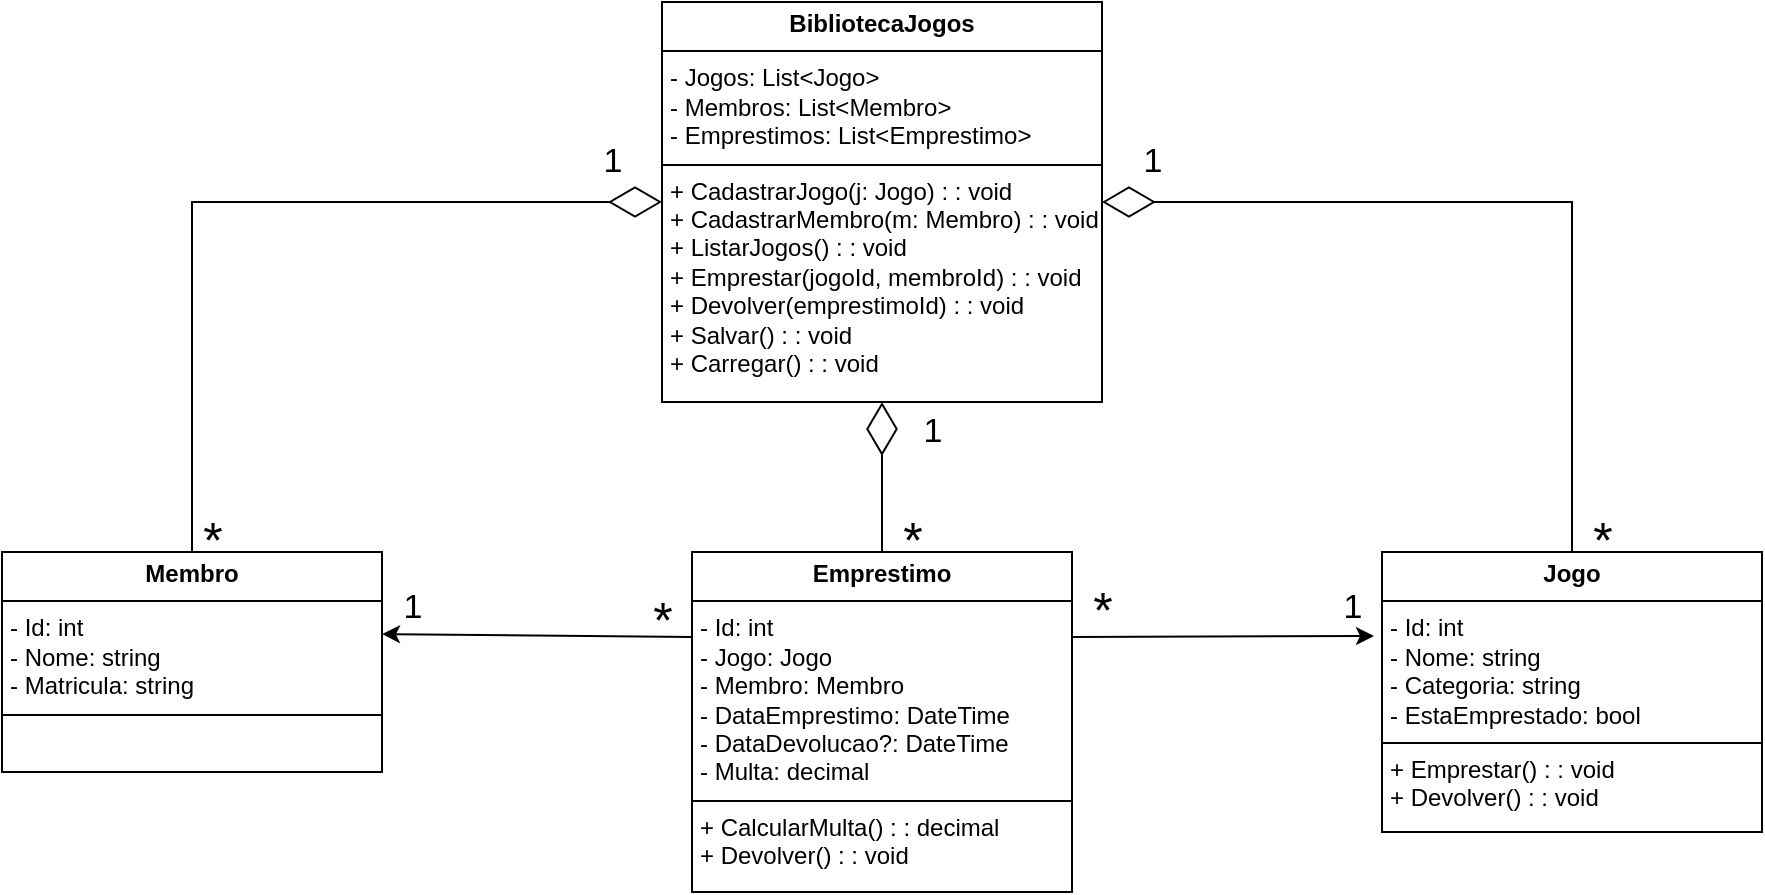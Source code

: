 <mxfile version="28.1.2">
  <diagram name="Page-1" id="c4acf3e9-155e-7222-9cf6-157b1a14988f">
    <mxGraphModel dx="1426" dy="777" grid="1" gridSize="10" guides="1" tooltips="1" connect="1" arrows="1" fold="1" page="1" pageScale="1" pageWidth="1100" pageHeight="850" background="none" math="0" shadow="0">
      <root>
        <mxCell id="0" />
        <mxCell id="1" parent="0" />
        <mxCell id="RS6C_gCxSn7v0s2dolcT-1" value="&lt;p style=&quot;margin:0px;margin-top:4px;text-align:center;&quot;&gt;&lt;b&gt;Jogo&lt;/b&gt;&lt;/p&gt;&lt;hr size=&quot;1&quot; style=&quot;border-style:solid;&quot;&gt;&lt;p style=&quot;margin:0px;margin-left:4px;&quot;&gt;- Id: int&lt;/p&gt;&lt;p style=&quot;margin:0px;margin-left:4px;&quot;&gt;- Nome: string&lt;/p&gt;&lt;p style=&quot;margin:0px;margin-left:4px;&quot;&gt;- Categoria: string&lt;/p&gt;&lt;p style=&quot;margin:0px;margin-left:4px;&quot;&gt;- EstaEmprestado: bool&lt;/p&gt;&lt;hr size=&quot;1&quot; style=&quot;border-style:solid;&quot;&gt;&lt;p style=&quot;margin:0px;margin-left:4px;&quot;&gt;+ Emprestar() : : void&lt;br&gt;+ Devolver() : : void&lt;/p&gt;" style="verticalAlign=top;align=left;overflow=fill;html=1;whiteSpace=wrap;" vertex="1" parent="1">
          <mxGeometry x="800" y="500" width="190" height="140" as="geometry" />
        </mxCell>
        <mxCell id="RS6C_gCxSn7v0s2dolcT-2" value="&lt;p style=&quot;margin:0px;margin-top:4px;text-align:center;&quot;&gt;&lt;b&gt;Membro&lt;/b&gt;&lt;/p&gt;&lt;hr size=&quot;1&quot; style=&quot;border-style:solid;&quot;&gt;&lt;p style=&quot;margin:0px;margin-left:4px;&quot;&gt;- Id: int&amp;nbsp; &amp;nbsp; &amp;nbsp; &amp;nbsp; &amp;nbsp;&lt;/p&gt;&lt;p style=&quot;margin:0px;margin-left:4px;&quot;&gt;- Nome: string&amp;nbsp; &amp;nbsp;&amp;nbsp;&lt;/p&gt;&lt;p style=&quot;margin:0px;margin-left:4px;&quot;&gt;- Matricula: string&lt;br&gt;&lt;/p&gt;&lt;hr size=&quot;1&quot; style=&quot;border-style:solid;&quot;&gt;&lt;p style=&quot;margin:0px;margin-left:4px;&quot;&gt;&lt;br&gt;&lt;/p&gt;" style="verticalAlign=top;align=left;overflow=fill;html=1;whiteSpace=wrap;" vertex="1" parent="1">
          <mxGeometry x="110" y="500" width="190" height="110" as="geometry" />
        </mxCell>
        <mxCell id="RS6C_gCxSn7v0s2dolcT-3" value="&lt;p style=&quot;margin:0px;margin-top:4px;text-align:center;&quot;&gt;&lt;b&gt;Emprestimo&lt;/b&gt;&lt;/p&gt;&lt;hr size=&quot;1&quot; style=&quot;border-style:solid;&quot;&gt;&lt;p style=&quot;margin:0px;margin-left:4px;&quot;&gt;- Id: int&lt;span style=&quot;background-color: transparent; color: light-dark(rgb(0, 0, 0), rgb(255, 255, 255));&quot;&gt;&amp;nbsp; &amp;nbsp;&lt;/span&gt;&lt;/p&gt;&lt;p style=&quot;margin:0px;margin-left:4px;&quot;&gt;- Jogo: Jogo&amp;nbsp; &amp;nbsp; &amp;nbsp;&amp;nbsp;&lt;/p&gt;&lt;p style=&quot;margin:0px;margin-left:4px;&quot;&gt;- Membro: Membro&amp;nbsp;&amp;nbsp;&lt;/p&gt;&lt;p style=&quot;margin:0px;margin-left:4px;&quot;&gt;- DataEmprestimo: DateTime&amp;nbsp;&lt;/p&gt;&lt;p style=&quot;margin:0px;margin-left:4px;&quot;&gt;- DataDevolucao?: DateTime&amp;nbsp;&lt;/p&gt;&lt;p style=&quot;margin:0px;margin-left:4px;&quot;&gt;- Multa: decimal&amp;nbsp;&lt;/p&gt;&lt;hr size=&quot;1&quot; style=&quot;border-style:solid;&quot;&gt;&lt;p style=&quot;margin:0px;margin-left:4px;&quot;&gt;+ CalcularMulta() : : decimal&amp;nbsp;&lt;/p&gt;&lt;p style=&quot;margin:0px;margin-left:4px;&quot;&gt;+ Devolver() : : void&lt;/p&gt;" style="verticalAlign=top;align=left;overflow=fill;html=1;whiteSpace=wrap;" vertex="1" parent="1">
          <mxGeometry x="455" y="500" width="190" height="170" as="geometry" />
        </mxCell>
        <mxCell id="RS6C_gCxSn7v0s2dolcT-4" value="&lt;p style=&quot;margin:0px;margin-top:4px;text-align:center;&quot;&gt;&lt;b&gt;BibliotecaJogos&lt;/b&gt;&lt;/p&gt;&lt;hr size=&quot;1&quot; style=&quot;border-style:solid;&quot;&gt;&lt;p style=&quot;margin:0px;margin-left:4px;&quot;&gt;- Jogos: List&amp;lt;Jogo&amp;gt;&amp;nbsp;&lt;/p&gt;&lt;p style=&quot;margin:0px;margin-left:4px;&quot;&gt;- Membros: List&amp;lt;Membro&amp;gt;&amp;nbsp;&lt;/p&gt;&lt;p style=&quot;margin:0px;margin-left:4px;&quot;&gt;&lt;span style=&quot;background-color: transparent;&quot;&gt;- Emprestimos: List&amp;lt;Emprestimo&amp;gt;&lt;/span&gt;&lt;span style=&quot;background-color: transparent; color: light-dark(rgb(0, 0, 0), rgb(255, 255, 255));&quot;&gt;&amp;nbsp;&lt;/span&gt;&lt;/p&gt;&lt;hr size=&quot;1&quot; style=&quot;border-style:solid;&quot;&gt;&lt;p style=&quot;margin:0px;margin-left:4px;&quot;&gt;+ CadastrarJogo(j: Jogo) : : void&lt;/p&gt;&lt;p style=&quot;margin:0px;margin-left:4px;&quot;&gt;+ CadastrarMembro(m: Membro) : : void&lt;/p&gt;&lt;p style=&quot;margin:0px;margin-left:4px;&quot;&gt;+ ListarJogos() : : void&amp;nbsp;&lt;/p&gt;&lt;p style=&quot;margin:0px;margin-left:4px;&quot;&gt;+ Emprestar(jogoId, membroId) : : void&amp;nbsp;&lt;/p&gt;&lt;p style=&quot;margin:0px;margin-left:4px;&quot;&gt;+ Devolver(emprestimoId) : : void&amp;nbsp;&lt;/p&gt;&lt;p style=&quot;margin:0px;margin-left:4px;&quot;&gt;+ Salvar() : : void&amp;nbsp;&lt;/p&gt;&lt;p style=&quot;margin:0px;margin-left:4px;&quot;&gt;+ Carregar() : : void&lt;/p&gt;" style="verticalAlign=top;align=left;overflow=fill;html=1;whiteSpace=wrap;" vertex="1" parent="1">
          <mxGeometry x="440" y="225" width="220" height="200" as="geometry" />
        </mxCell>
        <mxCell id="RS6C_gCxSn7v0s2dolcT-5" style="edgeStyle=orthogonalEdgeStyle;rounded=0;orthogonalLoop=1;jettySize=auto;html=1;exitX=0.5;exitY=1;exitDx=0;exitDy=0;" edge="1" parent="1" source="RS6C_gCxSn7v0s2dolcT-4" target="RS6C_gCxSn7v0s2dolcT-4">
          <mxGeometry relative="1" as="geometry" />
        </mxCell>
        <mxCell id="RS6C_gCxSn7v0s2dolcT-6" style="edgeStyle=orthogonalEdgeStyle;rounded=0;orthogonalLoop=1;jettySize=auto;html=1;exitX=0.5;exitY=1;exitDx=0;exitDy=0;" edge="1" parent="1" source="RS6C_gCxSn7v0s2dolcT-4" target="RS6C_gCxSn7v0s2dolcT-4">
          <mxGeometry relative="1" as="geometry" />
        </mxCell>
        <mxCell id="RS6C_gCxSn7v0s2dolcT-7" style="edgeStyle=orthogonalEdgeStyle;rounded=0;orthogonalLoop=1;jettySize=auto;html=1;exitX=0.5;exitY=1;exitDx=0;exitDy=0;" edge="1" parent="1" source="RS6C_gCxSn7v0s2dolcT-4" target="RS6C_gCxSn7v0s2dolcT-4">
          <mxGeometry relative="1" as="geometry" />
        </mxCell>
        <mxCell id="RS6C_gCxSn7v0s2dolcT-15" value="" style="endArrow=classic;html=1;rounded=0;exitX=0;exitY=0.25;exitDx=0;exitDy=0;entryX=1;entryY=0.373;entryDx=0;entryDy=0;entryPerimeter=0;" edge="1" parent="1" source="RS6C_gCxSn7v0s2dolcT-3" target="RS6C_gCxSn7v0s2dolcT-2">
          <mxGeometry width="50" height="50" relative="1" as="geometry">
            <mxPoint x="400" y="480" as="sourcePoint" />
            <mxPoint x="450" y="430" as="targetPoint" />
          </mxGeometry>
        </mxCell>
        <mxCell id="RS6C_gCxSn7v0s2dolcT-17" value="" style="endArrow=classic;html=1;rounded=0;entryX=-0.021;entryY=0.3;entryDx=0;entryDy=0;exitX=1;exitY=0.25;exitDx=0;exitDy=0;entryPerimeter=0;" edge="1" parent="1" source="RS6C_gCxSn7v0s2dolcT-3" target="RS6C_gCxSn7v0s2dolcT-1">
          <mxGeometry width="50" height="50" relative="1" as="geometry">
            <mxPoint x="400" y="480" as="sourcePoint" />
            <mxPoint x="450" y="430" as="targetPoint" />
          </mxGeometry>
        </mxCell>
        <mxCell id="RS6C_gCxSn7v0s2dolcT-25" value="" style="endArrow=diamondThin;endFill=0;endSize=24;html=1;rounded=0;entryX=0;entryY=0.5;entryDx=0;entryDy=0;exitX=0.5;exitY=0;exitDx=0;exitDy=0;" edge="1" parent="1" source="RS6C_gCxSn7v0s2dolcT-2" target="RS6C_gCxSn7v0s2dolcT-4">
          <mxGeometry width="160" relative="1" as="geometry">
            <mxPoint x="360" y="460" as="sourcePoint" />
            <mxPoint x="520" y="460" as="targetPoint" />
            <Array as="points">
              <mxPoint x="205" y="325" />
            </Array>
          </mxGeometry>
        </mxCell>
        <mxCell id="RS6C_gCxSn7v0s2dolcT-26" value="" style="endArrow=diamondThin;endFill=0;endSize=24;html=1;rounded=0;entryX=1;entryY=0.5;entryDx=0;entryDy=0;exitX=0.5;exitY=0;exitDx=0;exitDy=0;" edge="1" parent="1" source="RS6C_gCxSn7v0s2dolcT-1" target="RS6C_gCxSn7v0s2dolcT-4">
          <mxGeometry width="160" relative="1" as="geometry">
            <mxPoint x="215" y="510" as="sourcePoint" />
            <mxPoint x="450" y="335" as="targetPoint" />
            <Array as="points">
              <mxPoint x="895" y="325" />
            </Array>
          </mxGeometry>
        </mxCell>
        <mxCell id="RS6C_gCxSn7v0s2dolcT-28" value="" style="endArrow=diamondThin;endFill=0;endSize=24;html=1;rounded=0;entryX=0.5;entryY=1;entryDx=0;entryDy=0;exitX=0.5;exitY=0;exitDx=0;exitDy=0;" edge="1" parent="1" source="RS6C_gCxSn7v0s2dolcT-3" target="RS6C_gCxSn7v0s2dolcT-4">
          <mxGeometry width="160" relative="1" as="geometry">
            <mxPoint x="360" y="460" as="sourcePoint" />
            <mxPoint x="520" y="460" as="targetPoint" />
          </mxGeometry>
        </mxCell>
        <mxCell id="RS6C_gCxSn7v0s2dolcT-29" value="*" style="text;html=1;align=center;verticalAlign=middle;resizable=0;points=[];autosize=1;strokeColor=none;fillColor=none;fontSize=25;" vertex="1" parent="1">
          <mxGeometry x="895" y="473" width="30" height="40" as="geometry" />
        </mxCell>
        <mxCell id="RS6C_gCxSn7v0s2dolcT-31" value="*" style="text;html=1;align=center;verticalAlign=middle;resizable=0;points=[];autosize=1;strokeColor=none;fillColor=none;fontSize=25;" vertex="1" parent="1">
          <mxGeometry x="550" y="473" width="30" height="40" as="geometry" />
        </mxCell>
        <mxCell id="RS6C_gCxSn7v0s2dolcT-33" value="*" style="text;html=1;align=center;verticalAlign=middle;resizable=0;points=[];autosize=1;strokeColor=none;fillColor=none;fontSize=25;" vertex="1" parent="1">
          <mxGeometry x="200" y="473" width="30" height="40" as="geometry" />
        </mxCell>
        <mxCell id="RS6C_gCxSn7v0s2dolcT-34" value="1" style="text;html=1;align=center;verticalAlign=middle;resizable=0;points=[];autosize=1;strokeColor=none;fillColor=none;fontSize=17;" vertex="1" parent="1">
          <mxGeometry x="400" y="290" width="30" height="30" as="geometry" />
        </mxCell>
        <mxCell id="RS6C_gCxSn7v0s2dolcT-35" value="1" style="text;html=1;align=center;verticalAlign=middle;resizable=0;points=[];autosize=1;strokeColor=none;fillColor=none;fontSize=17;" vertex="1" parent="1">
          <mxGeometry x="770" y="513" width="30" height="30" as="geometry" />
        </mxCell>
        <mxCell id="RS6C_gCxSn7v0s2dolcT-37" value="*" style="text;html=1;align=center;verticalAlign=middle;resizable=0;points=[];autosize=1;strokeColor=none;fillColor=none;fontSize=25;" vertex="1" parent="1">
          <mxGeometry x="645" y="508" width="30" height="40" as="geometry" />
        </mxCell>
        <mxCell id="RS6C_gCxSn7v0s2dolcT-38" value="1" style="text;html=1;align=center;verticalAlign=middle;resizable=0;points=[];autosize=1;strokeColor=none;fillColor=none;fontSize=17;" vertex="1" parent="1">
          <mxGeometry x="670" y="290" width="30" height="30" as="geometry" />
        </mxCell>
        <mxCell id="RS6C_gCxSn7v0s2dolcT-39" value="1" style="text;html=1;align=center;verticalAlign=middle;resizable=0;points=[];autosize=1;strokeColor=none;fillColor=none;fontSize=17;" vertex="1" parent="1">
          <mxGeometry x="560" y="425" width="30" height="30" as="geometry" />
        </mxCell>
        <mxCell id="RS6C_gCxSn7v0s2dolcT-40" value="1" style="text;html=1;align=center;verticalAlign=middle;resizable=0;points=[];autosize=1;strokeColor=none;fillColor=none;fontSize=17;" vertex="1" parent="1">
          <mxGeometry x="300" y="513" width="30" height="30" as="geometry" />
        </mxCell>
        <mxCell id="RS6C_gCxSn7v0s2dolcT-41" value="*" style="text;html=1;align=center;verticalAlign=middle;resizable=0;points=[];autosize=1;strokeColor=none;fillColor=none;fontSize=25;" vertex="1" parent="1">
          <mxGeometry x="425" y="513" width="30" height="40" as="geometry" />
        </mxCell>
      </root>
    </mxGraphModel>
  </diagram>
</mxfile>
